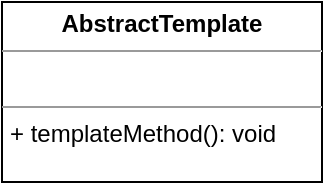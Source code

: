 <mxfile version="16.1.2" type="github">
  <diagram id="I3R7dJggf3Jh2mfaSpyP" name="Page-1">
    <mxGraphModel dx="526" dy="368" grid="1" gridSize="10" guides="1" tooltips="1" connect="1" arrows="1" fold="1" page="1" pageScale="1" pageWidth="827" pageHeight="1169" math="0" shadow="0">
      <root>
        <mxCell id="0" />
        <mxCell id="1" parent="0" />
        <mxCell id="1P9WEgsNkwowsoofsOwp-1" value="&lt;p style=&quot;margin: 0px ; margin-top: 4px ; text-align: center&quot;&gt;&lt;b&gt;AbstractTemplate&lt;/b&gt;&lt;/p&gt;&lt;hr size=&quot;1&quot;&gt;&lt;p style=&quot;margin: 0px ; margin-left: 4px&quot;&gt;&lt;br&gt;&lt;/p&gt;&lt;hr size=&quot;1&quot;&gt;&lt;p style=&quot;margin: 0px ; margin-left: 4px&quot;&gt;+ templateMethod(): void&lt;/p&gt;" style="verticalAlign=top;align=left;overflow=fill;fontSize=12;fontFamily=Helvetica;html=1;" parent="1" vertex="1">
          <mxGeometry x="300" y="140" width="160" height="90" as="geometry" />
        </mxCell>
      </root>
    </mxGraphModel>
  </diagram>
</mxfile>

